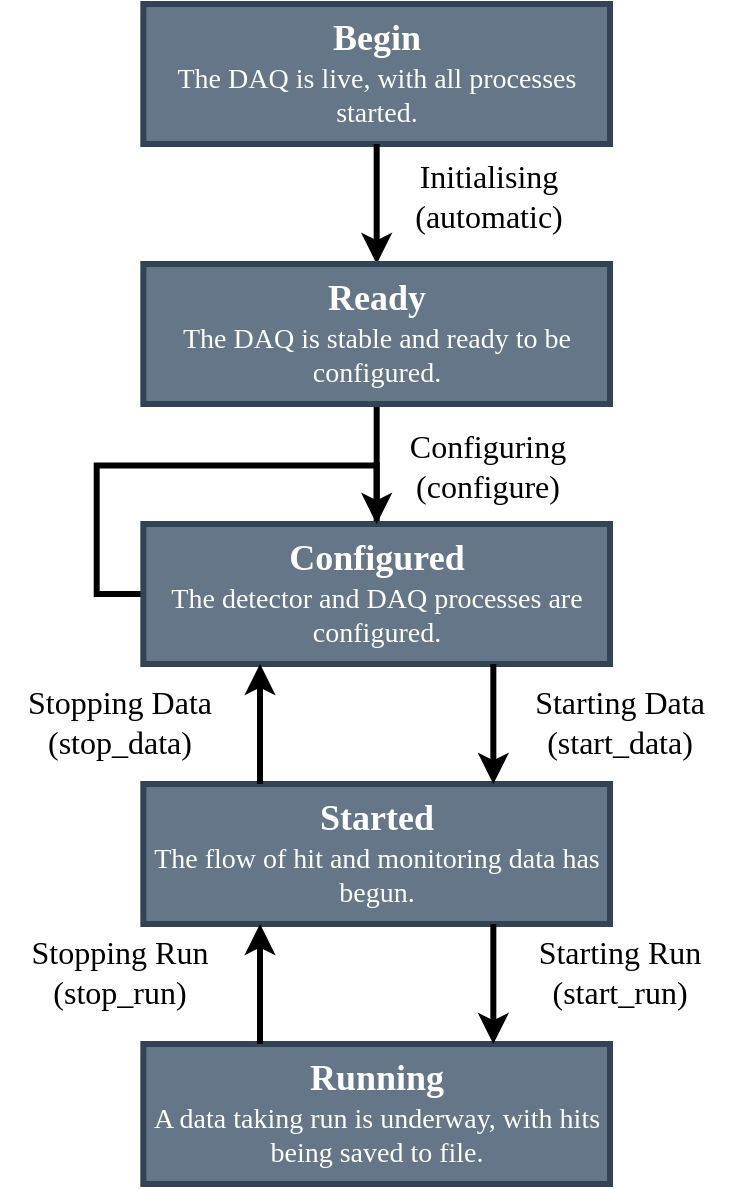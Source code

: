 <mxfile version="13.10.2" type="device"><diagram id="WUTAOf6OrIBbUtyrmqyE" name="Page-1"><mxGraphModel dx="1588" dy="912" grid="1" gridSize="10" guides="1" tooltips="1" connect="1" arrows="1" fold="1" page="1" pageScale="1" pageWidth="827" pageHeight="1169" math="0" shadow="0"><root><mxCell id="0"/><mxCell id="1" parent="0"/><mxCell id="AhVt-gYuFardXoHkwdME-22" value="&lt;font style=&quot;font-size: 16px&quot; face=&quot;lmodern&quot;&gt;Configuring (configure)&lt;br&gt;&lt;/font&gt;" style="text;html=1;strokeColor=none;fillColor=none;align=center;verticalAlign=middle;whiteSpace=wrap;rounded=0;" parent="1" vertex="1"><mxGeometry x="608.33" y="334.74" width="111.67" height="32.11" as="geometry"/></mxCell><mxCell id="AhVt-gYuFardXoHkwdME-23" value="&lt;font style=&quot;font-size: 16px&quot; face=&quot;lmodern&quot;&gt;Initialising (automatic)&lt;br&gt;&lt;/font&gt;" style="text;html=1;strokeColor=none;fillColor=none;align=center;verticalAlign=middle;whiteSpace=wrap;rounded=0;" parent="1" vertex="1"><mxGeometry x="605.83" y="199.996" width="116.667" height="32.105" as="geometry"/></mxCell><mxCell id="AhVt-gYuFardXoHkwdME-24" value="&lt;font style=&quot;font-size: 16px&quot; face=&quot;lmodern&quot;&gt;Starting Data (start_data)&lt;br&gt;&lt;/font&gt;" style="text;html=1;strokeColor=none;fillColor=none;align=center;verticalAlign=middle;whiteSpace=wrap;rounded=0;" parent="1" vertex="1"><mxGeometry x="670" y="463.16" width="120" height="32.11" as="geometry"/></mxCell><mxCell id="AhVt-gYuFardXoHkwdME-31" value="" style="endArrow=classic;html=1;strokeWidth=3;exitX=0;exitY=0.5;exitDx=0;exitDy=0;edgeStyle=orthogonalEdgeStyle;rounded=0;entryX=0.5;entryY=0;entryDx=0;entryDy=0;" parent="1" source="AhVt-gYuFardXoHkwdME-4" target="AhVt-gYuFardXoHkwdME-4" edge="1"><mxGeometry x="270" y="110" width="50" height="50" as="geometry"><mxPoint x="596.667" y="431.053" as="sourcePoint"/><mxPoint x="585" y="366.842" as="targetPoint"/><Array as="points"><mxPoint x="468.333" y="415"/><mxPoint x="468.333" y="350.789"/><mxPoint x="608.333" y="350.789"/><mxPoint x="608.333" y="382.895"/></Array></mxGeometry></mxCell><mxCell id="AhVt-gYuFardXoHkwdME-2" value="&lt;div&gt;&lt;b&gt;&lt;font style=&quot;font-size: 18px&quot; face=&quot;lmodern&quot;&gt;Begin&lt;/font&gt;&lt;/b&gt;&lt;/div&gt;&lt;div style=&quot;font-size: 14px&quot; align=&quot;center&quot;&gt;&lt;font style=&quot;font-size: 14px&quot; face=&quot;lmodern&quot;&gt;The DA&lt;font style=&quot;font-size: 14px&quot;&gt;Q is live, with all processes started.&lt;br&gt;&lt;/font&gt;&lt;/font&gt;&lt;/div&gt;" style="rounded=0;whiteSpace=wrap;html=1;fillColor=#647687;strokeWidth=3;fontColor=#ffffff;strokeColor=#314354;" parent="1" vertex="1"><mxGeometry x="491.67" y="120" width="233.33" height="70" as="geometry"/></mxCell><mxCell id="AhVt-gYuFardXoHkwdME-14" value="" style="endArrow=classic;html=1;strokeWidth=3;exitX=0.5;exitY=1;exitDx=0;exitDy=0;entryX=0.5;entryY=0;entryDx=0;entryDy=0;" parent="1" source="AhVt-gYuFardXoHkwdME-2" edge="1"><mxGeometry x="270" y="110" width="50" height="50" as="geometry"><mxPoint x="398.333" y="302.632" as="sourcePoint"/><mxPoint x="608.335" y="250" as="targetPoint"/></mxGeometry></mxCell><mxCell id="AhVt-gYuFardXoHkwdME-4" value="&lt;div&gt;&lt;b&gt;&lt;font style=&quot;font-size: 18px&quot; face=&quot;lmodern&quot;&gt;Configured&lt;/font&gt;&lt;/b&gt;&lt;/div&gt;&lt;div style=&quot;font-size: 14px&quot;&gt;&lt;font style=&quot;font-size: 14px&quot; face=&quot;lmodern&quot;&gt;The detector and DAQ processes are configured. &lt;br&gt;&lt;/font&gt;&lt;/div&gt;" style="rounded=0;whiteSpace=wrap;html=1;fillColor=#647687;strokeWidth=3;fontColor=#ffffff;strokeColor=#314354;" parent="1" vertex="1"><mxGeometry x="491.67" y="380" width="233.33" height="70" as="geometry"/></mxCell><mxCell id="AhVt-gYuFardXoHkwdME-15" value="" style="endArrow=classic;html=1;strokeWidth=3;exitX=0.5;exitY=1;exitDx=0;exitDy=0;entryX=0.5;entryY=0;entryDx=0;entryDy=0;" parent="1" target="AhVt-gYuFardXoHkwdME-4" edge="1"><mxGeometry x="270" y="110" width="50" height="50" as="geometry"><mxPoint x="608.335" y="318.68" as="sourcePoint"/><mxPoint x="620" y="270.526" as="targetPoint"/></mxGeometry></mxCell><mxCell id="AhVt-gYuFardXoHkwdME-5" value="&lt;div&gt;&lt;b&gt;&lt;font style=&quot;font-size: 18px&quot; face=&quot;lmodern&quot;&gt;Started&lt;/font&gt;&lt;/b&gt;&lt;/div&gt;&lt;div style=&quot;font-size: 14px&quot;&gt;&lt;font style=&quot;font-size: 14px&quot; face=&quot;lmodern&quot;&gt;The flow of hit and monitoring data has begun.&lt;br&gt;&lt;/font&gt;&lt;/div&gt;" style="rounded=0;whiteSpace=wrap;html=1;fillColor=#647687;strokeWidth=3;fontColor=#ffffff;strokeColor=#314354;" parent="1" vertex="1"><mxGeometry x="491.67" y="510" width="233.33" height="70" as="geometry"/></mxCell><mxCell id="AhVt-gYuFardXoHkwdME-16" value="" style="endArrow=classic;html=1;strokeWidth=3;exitX=0.75;exitY=1;exitDx=0;exitDy=0;entryX=0.75;entryY=0;entryDx=0;entryDy=0;" parent="1" source="AhVt-gYuFardXoHkwdME-4" target="AhVt-gYuFardXoHkwdME-5" edge="1"><mxGeometry x="270" y="110" width="50" height="50" as="geometry"><mxPoint x="620" y="334.737" as="sourcePoint"/><mxPoint x="620" y="398.947" as="targetPoint"/></mxGeometry></mxCell><mxCell id="AhVt-gYuFardXoHkwdME-26" value="" style="endArrow=classic;html=1;strokeWidth=3;exitX=0.25;exitY=0;exitDx=0;exitDy=0;entryX=0.25;entryY=1;entryDx=0;entryDy=0;" parent="1" source="AhVt-gYuFardXoHkwdME-5" target="AhVt-gYuFardXoHkwdME-4" edge="1"><mxGeometry x="270" y="110" width="50" height="50" as="geometry"><mxPoint x="655" y="463.158" as="sourcePoint"/><mxPoint x="655" y="527.368" as="targetPoint"/></mxGeometry></mxCell><mxCell id="AhVt-gYuFardXoHkwdME-6" value="&lt;div&gt;&lt;b&gt;&lt;font style=&quot;font-size: 18px&quot; face=&quot;lmodern&quot;&gt;Running&lt;/font&gt;&lt;/b&gt;&lt;/div&gt;&lt;div style=&quot;font-size: 14px&quot;&gt;&lt;font style=&quot;font-size: 14px&quot; face=&quot;lmodern&quot;&gt;A data taking run is underway, with hits being saved to file.&lt;br&gt;&lt;/font&gt;&lt;/div&gt;" style="rounded=0;whiteSpace=wrap;html=1;fillColor=#647687;strokeWidth=3;fontColor=#ffffff;strokeColor=#314354;" parent="1" vertex="1"><mxGeometry x="491.67" y="640" width="233.33" height="70" as="geometry"/></mxCell><mxCell id="AhVt-gYuFardXoHkwdME-17" value="" style="endArrow=classic;html=1;strokeWidth=3;exitX=0.75;exitY=1;exitDx=0;exitDy=0;entryX=0.75;entryY=0;entryDx=0;entryDy=0;" parent="1" source="AhVt-gYuFardXoHkwdME-5" target="AhVt-gYuFardXoHkwdME-6" edge="1"><mxGeometry x="270" y="110" width="50" height="50" as="geometry"><mxPoint x="620" y="463.158" as="sourcePoint"/><mxPoint x="620" y="527.368" as="targetPoint"/></mxGeometry></mxCell><mxCell id="AhVt-gYuFardXoHkwdME-27" value="" style="endArrow=classic;html=1;strokeWidth=3;exitX=0.25;exitY=0;exitDx=0;exitDy=0;entryX=0.25;entryY=1;entryDx=0;entryDy=0;" parent="1" source="AhVt-gYuFardXoHkwdME-6" target="AhVt-gYuFardXoHkwdME-5" edge="1"><mxGeometry x="270" y="110" width="50" height="50" as="geometry"><mxPoint x="655" y="591.579" as="sourcePoint"/><mxPoint x="655" y="655.789" as="targetPoint"/></mxGeometry></mxCell><mxCell id="pRphxaprbnaxMhpQPSHf-2" value="&lt;div&gt;&lt;b&gt;&lt;font style=&quot;font-size: 18px&quot; face=&quot;lmodern&quot;&gt;Ready&lt;/font&gt;&lt;/b&gt;&lt;/div&gt;&lt;div style=&quot;font-size: 14px&quot;&gt;&lt;font style=&quot;font-size: 14px&quot; face=&quot;lmodern&quot;&gt;The DAQ is stable and ready to be configured. &lt;br&gt;&lt;/font&gt;&lt;/div&gt;" style="rounded=0;whiteSpace=wrap;html=1;fillColor=#647687;strokeWidth=3;fontColor=#ffffff;strokeColor=#314354;" vertex="1" parent="1"><mxGeometry x="491.67" y="250" width="233.33" height="70" as="geometry"/></mxCell><mxCell id="pRphxaprbnaxMhpQPSHf-3" value="&lt;font style=&quot;font-size: 16px&quot; face=&quot;lmodern&quot;&gt;Starting Run (start_run)&lt;br&gt;&lt;/font&gt;" style="text;html=1;strokeColor=none;fillColor=none;align=center;verticalAlign=middle;whiteSpace=wrap;rounded=0;" vertex="1" parent="1"><mxGeometry x="670" y="587.57" width="120" height="32.11" as="geometry"/></mxCell><mxCell id="pRphxaprbnaxMhpQPSHf-4" value="&lt;font style=&quot;font-size: 16px&quot; face=&quot;lmodern&quot;&gt;Stopping Run (stop_run)&lt;br&gt;&lt;/font&gt;" style="text;html=1;strokeColor=none;fillColor=none;align=center;verticalAlign=middle;whiteSpace=wrap;rounded=0;" vertex="1" parent="1"><mxGeometry x="420" y="587.57" width="120" height="32.11" as="geometry"/></mxCell><mxCell id="pRphxaprbnaxMhpQPSHf-5" value="&lt;font style=&quot;font-size: 16px&quot; face=&quot;lmodern&quot;&gt;Stopping Data (stop_data)&lt;br&gt;&lt;/font&gt;" style="text;html=1;strokeColor=none;fillColor=none;align=center;verticalAlign=middle;whiteSpace=wrap;rounded=0;" vertex="1" parent="1"><mxGeometry x="420" y="463.16" width="120" height="32.11" as="geometry"/></mxCell></root></mxGraphModel></diagram></mxfile>